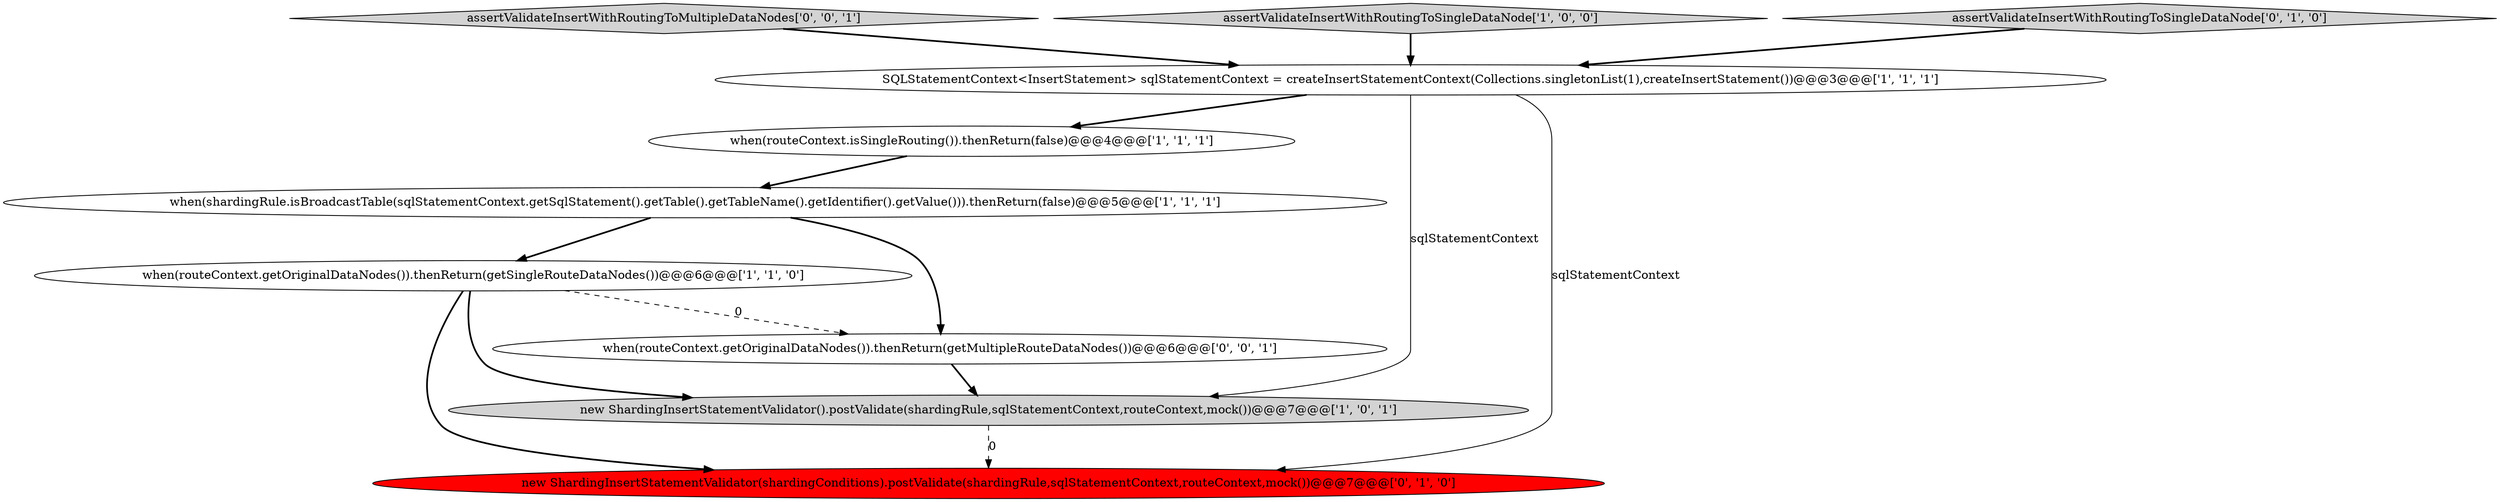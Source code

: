 digraph {
9 [style = filled, label = "assertValidateInsertWithRoutingToMultipleDataNodes['0', '0', '1']", fillcolor = lightgray, shape = diamond image = "AAA0AAABBB3BBB"];
1 [style = filled, label = "when(routeContext.getOriginalDataNodes()).thenReturn(getSingleRouteDataNodes())@@@6@@@['1', '1', '0']", fillcolor = white, shape = ellipse image = "AAA0AAABBB1BBB"];
8 [style = filled, label = "when(routeContext.getOriginalDataNodes()).thenReturn(getMultipleRouteDataNodes())@@@6@@@['0', '0', '1']", fillcolor = white, shape = ellipse image = "AAA0AAABBB3BBB"];
3 [style = filled, label = "when(shardingRule.isBroadcastTable(sqlStatementContext.getSqlStatement().getTable().getTableName().getIdentifier().getValue())).thenReturn(false)@@@5@@@['1', '1', '1']", fillcolor = white, shape = ellipse image = "AAA0AAABBB1BBB"];
0 [style = filled, label = "assertValidateInsertWithRoutingToSingleDataNode['1', '0', '0']", fillcolor = lightgray, shape = diamond image = "AAA0AAABBB1BBB"];
2 [style = filled, label = "when(routeContext.isSingleRouting()).thenReturn(false)@@@4@@@['1', '1', '1']", fillcolor = white, shape = ellipse image = "AAA0AAABBB1BBB"];
4 [style = filled, label = "new ShardingInsertStatementValidator().postValidate(shardingRule,sqlStatementContext,routeContext,mock())@@@7@@@['1', '0', '1']", fillcolor = lightgray, shape = ellipse image = "AAA0AAABBB1BBB"];
7 [style = filled, label = "assertValidateInsertWithRoutingToSingleDataNode['0', '1', '0']", fillcolor = lightgray, shape = diamond image = "AAA0AAABBB2BBB"];
6 [style = filled, label = "new ShardingInsertStatementValidator(shardingConditions).postValidate(shardingRule,sqlStatementContext,routeContext,mock())@@@7@@@['0', '1', '0']", fillcolor = red, shape = ellipse image = "AAA1AAABBB2BBB"];
5 [style = filled, label = "SQLStatementContext<InsertStatement> sqlStatementContext = createInsertStatementContext(Collections.singletonList(1),createInsertStatement())@@@3@@@['1', '1', '1']", fillcolor = white, shape = ellipse image = "AAA0AAABBB1BBB"];
9->5 [style = bold, label=""];
1->8 [style = dashed, label="0"];
1->4 [style = bold, label=""];
5->2 [style = bold, label=""];
7->5 [style = bold, label=""];
1->6 [style = bold, label=""];
8->4 [style = bold, label=""];
3->1 [style = bold, label=""];
5->6 [style = solid, label="sqlStatementContext"];
4->6 [style = dashed, label="0"];
3->8 [style = bold, label=""];
5->4 [style = solid, label="sqlStatementContext"];
2->3 [style = bold, label=""];
0->5 [style = bold, label=""];
}
